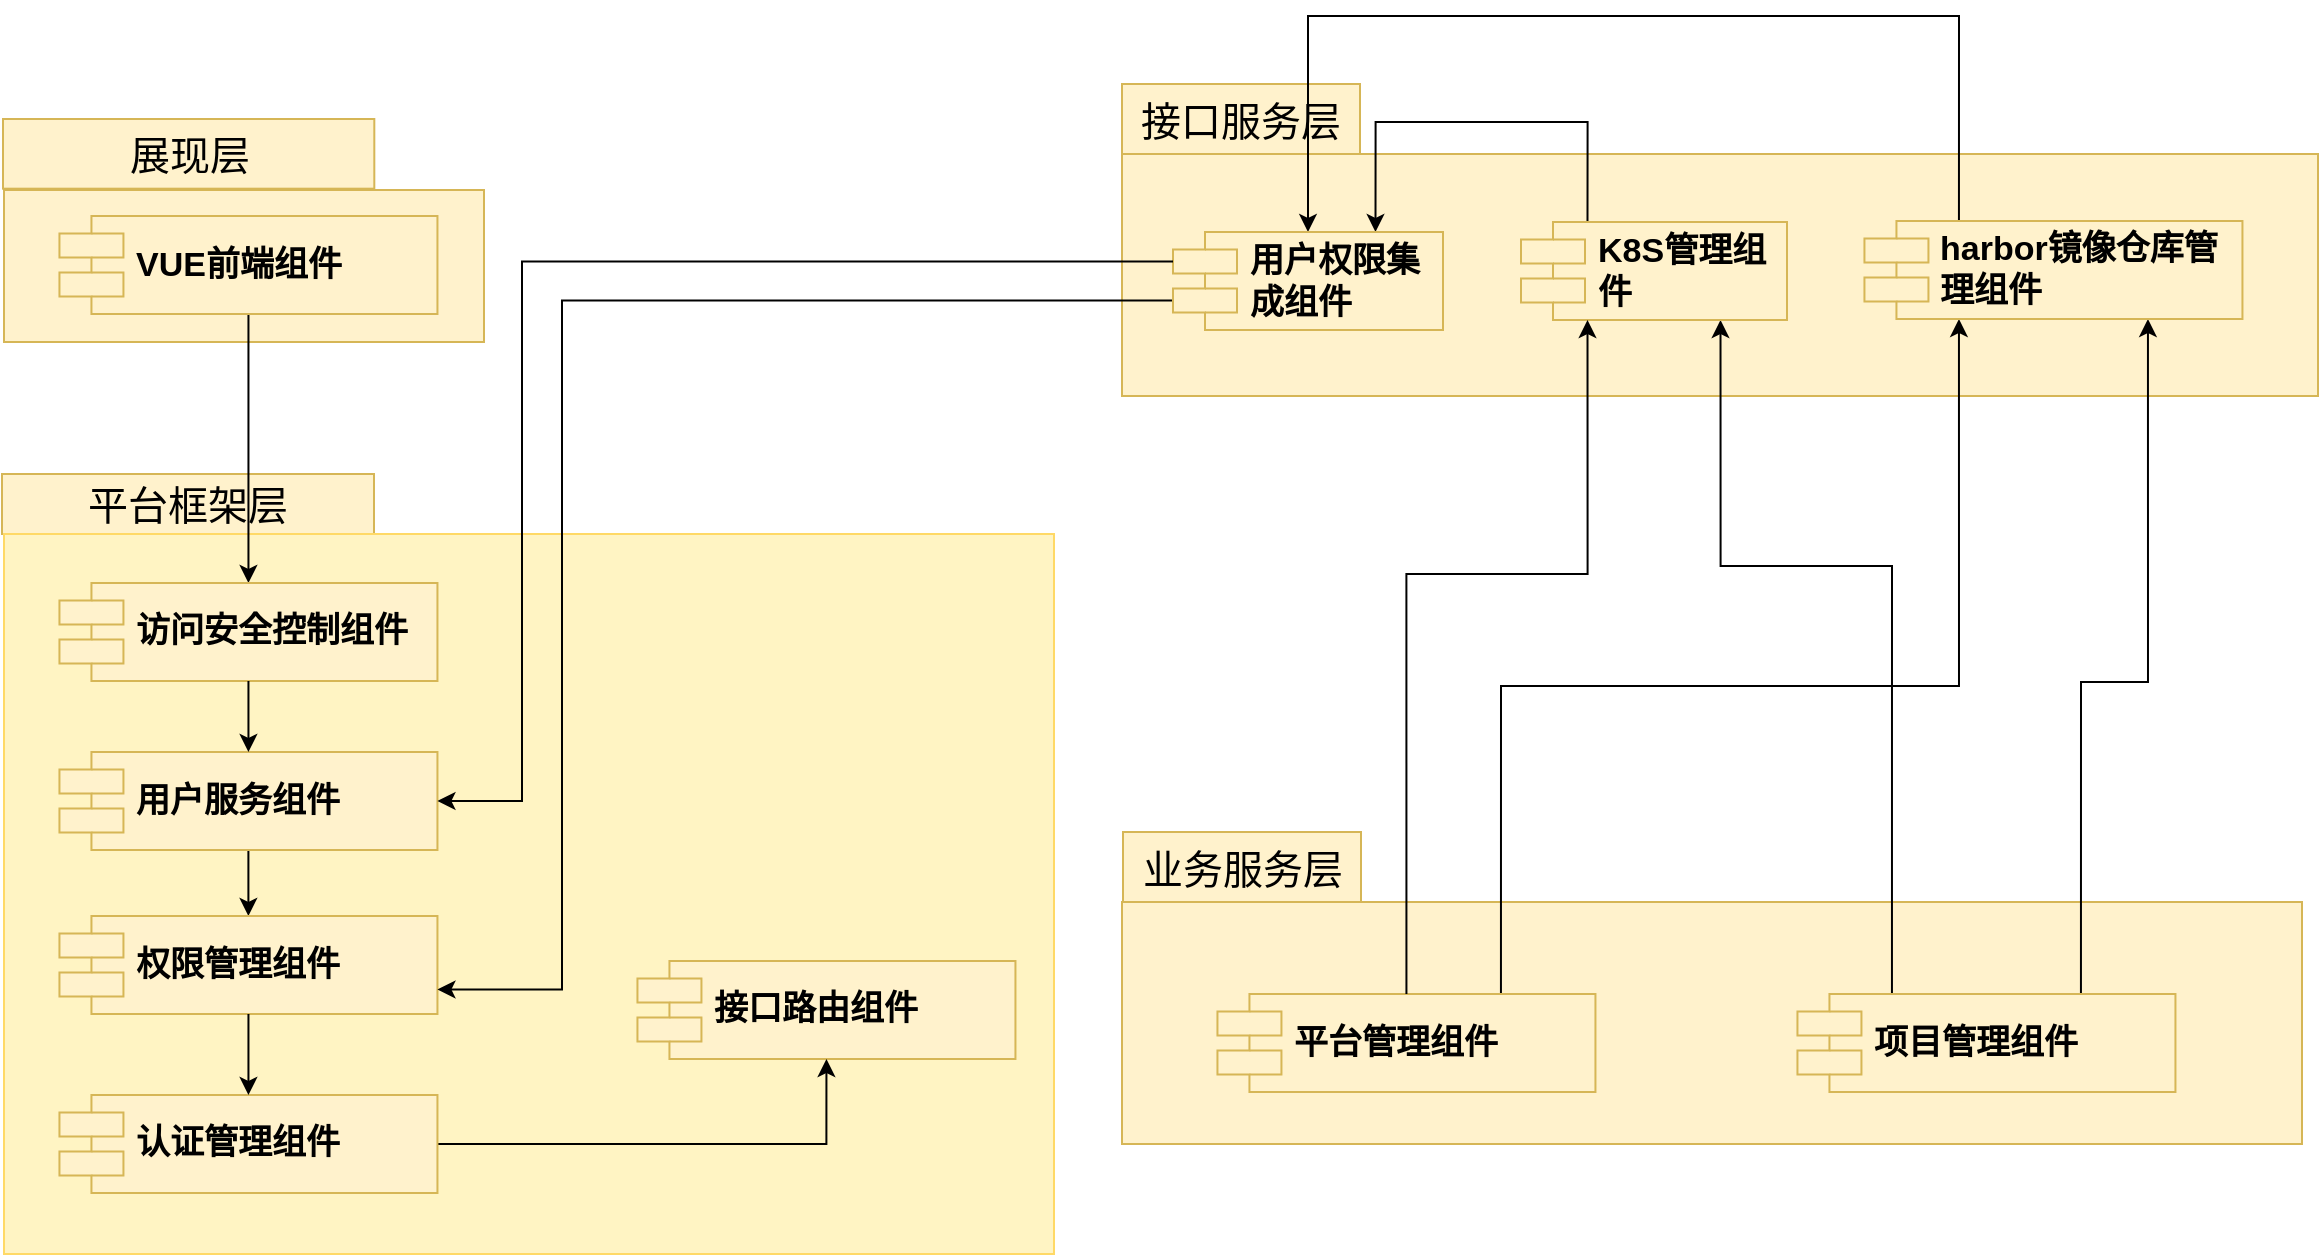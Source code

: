 <mxfile version="10.8.4" type="github"><diagram id="-wTjD4oe3FD228scpWiL" name="Page-1"><mxGraphModel dx="1297" dy="820" grid="0" gridSize="10" guides="1" tooltips="1" connect="1" arrows="1" fold="1" page="0" pageScale="1" pageWidth="827" pageHeight="1169" math="0" shadow="0"><root><mxCell id="0"/><mxCell id="1" parent="0"/><mxCell id="82XkoM7QolRVMnI5QPGI-36" value="平台框架层" style="rounded=0;whiteSpace=wrap;html=1;fontSize=20;fillColor=#fff2cc;strokeColor=#d6b656;" parent="1" vertex="1"><mxGeometry x="120" y="530" width="186" height="30" as="geometry"/></mxCell><mxCell id="82XkoM7QolRVMnI5QPGI-35" value="" style="rounded=0;whiteSpace=wrap;html=1;strokeColor=#FFD966;fillColor=#FFF4C3;" parent="1" vertex="1"><mxGeometry x="121" y="560" width="525" height="360" as="geometry"/></mxCell><mxCell id="82XkoM7QolRVMnI5QPGI-69" value="" style="rounded=0;whiteSpace=wrap;html=1;fillColor=#fff2cc;strokeColor=#d6b656;" parent="1" vertex="1"><mxGeometry x="680" y="370" width="598" height="121" as="geometry"/></mxCell><mxCell id="82XkoM7QolRVMnI5QPGI-32" value="" style="rounded=0;whiteSpace=wrap;html=1;fillColor=#fff2cc;strokeColor=#d6b656;" parent="1" vertex="1"><mxGeometry x="121" y="388" width="240" height="76" as="geometry"/></mxCell><mxCell id="82XkoM7QolRVMnI5QPGI-33" value="展现层" style="rounded=0;whiteSpace=wrap;html=1;fontSize=20;fillColor=#fff2cc;strokeColor=#d6b656;" parent="1" vertex="1"><mxGeometry x="120.5" y="352.5" width="185.654" height="34.834" as="geometry"/></mxCell><mxCell id="yxdvaDCYN4L3Wi_nLkvG-13" style="edgeStyle=orthogonalEdgeStyle;rounded=0;orthogonalLoop=1;jettySize=auto;html=1;exitX=0.5;exitY=1;exitDx=0;exitDy=0;" edge="1" parent="1" source="82XkoM7QolRVMnI5QPGI-34" target="82XkoM7QolRVMnI5QPGI-37"><mxGeometry relative="1" as="geometry"/></mxCell><mxCell id="82XkoM7QolRVMnI5QPGI-34" value="VUE前端组件" style="shape=component;align=left;spacingLeft=36;whiteSpace=wrap;html=1;fontSize=17;fontStyle=1;fillColor=#fff2cc;strokeColor=#d6b656;" parent="1" vertex="1"><mxGeometry x="148.726" y="401" width="189" height="49" as="geometry"/></mxCell><mxCell id="82XkoM7QolRVMnI5QPGI-37" value="访问安全控制组件" style="shape=component;align=left;spacingLeft=36;whiteSpace=wrap;html=1;fontSize=17;fontStyle=1;fillColor=#fff2cc;strokeColor=#d6b656;" parent="1" vertex="1"><mxGeometry x="148.726" y="584.5" width="189" height="49" as="geometry"/></mxCell><mxCell id="82XkoM7QolRVMnI5QPGI-41" value="" style="rounded=0;whiteSpace=wrap;html=1;fillColor=#fff2cc;strokeColor=#d6b656;" parent="1" vertex="1"><mxGeometry x="680" y="744" width="590" height="121" as="geometry"/></mxCell><mxCell id="82XkoM7QolRVMnI5QPGI-42" value="业务服务层" style="rounded=0;whiteSpace=wrap;html=1;fontSize=20;fillColor=#fff2cc;strokeColor=#d6b656;" parent="1" vertex="1"><mxGeometry x="680.5" y="709" width="119" height="35" as="geometry"/></mxCell><mxCell id="yxdvaDCYN4L3Wi_nLkvG-6" style="edgeStyle=orthogonalEdgeStyle;rounded=0;orthogonalLoop=1;jettySize=auto;html=1;exitX=0.75;exitY=0;exitDx=0;exitDy=0;entryX=0.25;entryY=1;entryDx=0;entryDy=0;" edge="1" parent="1" source="82XkoM7QolRVMnI5QPGI-43" target="82XkoM7QolRVMnI5QPGI-73"><mxGeometry relative="1" as="geometry"><Array as="points"><mxPoint x="869" y="636"/><mxPoint x="1099" y="636"/></Array></mxGeometry></mxCell><mxCell id="82XkoM7QolRVMnI5QPGI-43" value="平台管理组件" style="shape=component;align=left;spacingLeft=36;whiteSpace=wrap;html=1;fontSize=17;fontStyle=1;fillColor=#fff2cc;strokeColor=#d6b656;" parent="1" vertex="1"><mxGeometry x="727.726" y="790" width="189" height="49" as="geometry"/></mxCell><mxCell id="yxdvaDCYN4L3Wi_nLkvG-7" style="edgeStyle=orthogonalEdgeStyle;rounded=0;orthogonalLoop=1;jettySize=auto;html=1;exitX=0.25;exitY=0;exitDx=0;exitDy=0;entryX=0.75;entryY=1;entryDx=0;entryDy=0;" edge="1" parent="1" source="82XkoM7QolRVMnI5QPGI-47" target="82XkoM7QolRVMnI5QPGI-71"><mxGeometry relative="1" as="geometry"><Array as="points"><mxPoint x="1065" y="576"/><mxPoint x="979" y="576"/></Array></mxGeometry></mxCell><mxCell id="yxdvaDCYN4L3Wi_nLkvG-9" style="edgeStyle=orthogonalEdgeStyle;rounded=0;orthogonalLoop=1;jettySize=auto;html=1;exitX=0.75;exitY=0;exitDx=0;exitDy=0;entryX=0.75;entryY=1;entryDx=0;entryDy=0;" edge="1" parent="1" source="82XkoM7QolRVMnI5QPGI-47" target="82XkoM7QolRVMnI5QPGI-73"><mxGeometry relative="1" as="geometry"><Array as="points"><mxPoint x="1159" y="634"/><mxPoint x="1193" y="634"/></Array></mxGeometry></mxCell><mxCell id="82XkoM7QolRVMnI5QPGI-47" value="项目管理组件" style="shape=component;align=left;spacingLeft=36;whiteSpace=wrap;html=1;fontSize=17;fontStyle=1;fillColor=#fff2cc;strokeColor=#d6b656;" parent="1" vertex="1"><mxGeometry x="1017.726" y="790" width="189" height="49" as="geometry"/></mxCell><mxCell id="82XkoM7QolRVMnI5QPGI-49" value="接口路由组件" style="shape=component;align=left;spacingLeft=36;whiteSpace=wrap;html=1;fontSize=17;fontStyle=1;fillColor=#fff2cc;strokeColor=#d6b656;" parent="1" vertex="1"><mxGeometry x="437.726" y="773.5" width="189" height="49" as="geometry"/></mxCell><mxCell id="82XkoM7QolRVMnI5QPGI-50" value="" style="edgeStyle=orthogonalEdgeStyle;rounded=0;html=1;jettySize=auto;orthogonalLoop=1;fontSize=20;fillColor=#fff2cc;strokeColor=#000000;" parent="1" source="82XkoM7QolRVMnI5QPGI-51" target="82XkoM7QolRVMnI5QPGI-53" edge="1"><mxGeometry relative="1" as="geometry"><mxPoint x="242.226" y="813" as="targetPoint"/></mxGeometry></mxCell><mxCell id="82XkoM7QolRVMnI5QPGI-51" value="用户服务组件" style="shape=component;align=left;spacingLeft=36;whiteSpace=wrap;html=1;fontSize=17;fontStyle=1;fillColor=#fff2cc;strokeColor=#d6b656;" parent="1" vertex="1"><mxGeometry x="148.726" y="669" width="189" height="49" as="geometry"/></mxCell><mxCell id="82XkoM7QolRVMnI5QPGI-53" value="权限管理组件" style="shape=component;align=left;spacingLeft=36;whiteSpace=wrap;html=1;fontSize=17;fontStyle=1;fillColor=#fff2cc;strokeColor=#d6b656;" parent="1" vertex="1"><mxGeometry x="148.726" y="751" width="189" height="49" as="geometry"/></mxCell><mxCell id="yxdvaDCYN4L3Wi_nLkvG-10" style="edgeStyle=orthogonalEdgeStyle;rounded=0;orthogonalLoop=1;jettySize=auto;html=1;exitX=1;exitY=0.5;exitDx=0;exitDy=0;entryX=0.5;entryY=1;entryDx=0;entryDy=0;" edge="1" parent="1" source="82XkoM7QolRVMnI5QPGI-57" target="82XkoM7QolRVMnI5QPGI-49"><mxGeometry relative="1" as="geometry"/></mxCell><mxCell id="82XkoM7QolRVMnI5QPGI-57" value="认证管理组件" style="shape=component;align=left;spacingLeft=36;whiteSpace=wrap;html=1;fontSize=17;fontStyle=1;fillColor=#fff2cc;strokeColor=#d6b656;" parent="1" vertex="1"><mxGeometry x="148.726" y="840.5" width="189" height="49" as="geometry"/></mxCell><mxCell id="82XkoM7QolRVMnI5QPGI-64" value="" style="edgeStyle=orthogonalEdgeStyle;rounded=0;html=1;jettySize=auto;orthogonalLoop=1;fontSize=20;entryX=0.5;entryY=0;exitX=0.5;exitY=1;fillColor=#fff2cc;strokeColor=#000000;" parent="1" source="82XkoM7QolRVMnI5QPGI-37" target="82XkoM7QolRVMnI5QPGI-51" edge="1"><mxGeometry relative="1" as="geometry"><mxPoint x="242.726" y="668.5" as="sourcePoint"/><mxPoint x="252.726" y="629.5" as="targetPoint"/></mxGeometry></mxCell><mxCell id="82XkoM7QolRVMnI5QPGI-65" value="" style="edgeStyle=orthogonalEdgeStyle;rounded=0;html=1;jettySize=auto;orthogonalLoop=1;fontSize=20;exitX=0.5;exitY=1;fillColor=#fff2cc;strokeColor=#000000;" parent="1" source="82XkoM7QolRVMnI5QPGI-53" target="82XkoM7QolRVMnI5QPGI-57" edge="1"><mxGeometry relative="1" as="geometry"><mxPoint x="252.319" y="743" as="sourcePoint"/><mxPoint x="252.319" y="761" as="targetPoint"/></mxGeometry></mxCell><mxCell id="82XkoM7QolRVMnI5QPGI-70" value="接口服务层" style="rounded=0;whiteSpace=wrap;html=1;fontSize=20;fillColor=#fff2cc;strokeColor=#d6b656;" parent="1" vertex="1"><mxGeometry x="680" y="335" width="119" height="35" as="geometry"/></mxCell><mxCell id="yxdvaDCYN4L3Wi_nLkvG-4" style="edgeStyle=orthogonalEdgeStyle;rounded=0;orthogonalLoop=1;jettySize=auto;html=1;exitX=0.25;exitY=0;exitDx=0;exitDy=0;entryX=0.75;entryY=0;entryDx=0;entryDy=0;" edge="1" parent="1" source="82XkoM7QolRVMnI5QPGI-71" target="82XkoM7QolRVMnI5QPGI-74"><mxGeometry relative="1" as="geometry"><Array as="points"><mxPoint x="913" y="354"/><mxPoint x="806" y="354"/></Array></mxGeometry></mxCell><mxCell id="82XkoM7QolRVMnI5QPGI-71" value="K8S管理组件" style="shape=component;align=left;spacingLeft=36;whiteSpace=wrap;html=1;fontSize=17;fontStyle=1;fillColor=#fff2cc;strokeColor=#d6b656;" parent="1" vertex="1"><mxGeometry x="879.5" y="404" width="133" height="49" as="geometry"/></mxCell><mxCell id="yxdvaDCYN4L3Wi_nLkvG-5" style="edgeStyle=orthogonalEdgeStyle;rounded=0;orthogonalLoop=1;jettySize=auto;html=1;exitX=0.25;exitY=0;exitDx=0;exitDy=0;entryX=0.5;entryY=0;entryDx=0;entryDy=0;" edge="1" parent="1" source="82XkoM7QolRVMnI5QPGI-73" target="82XkoM7QolRVMnI5QPGI-74"><mxGeometry relative="1" as="geometry"><Array as="points"><mxPoint x="1099" y="301"/><mxPoint x="773" y="301"/></Array></mxGeometry></mxCell><mxCell id="82XkoM7QolRVMnI5QPGI-73" value="harbor镜像仓库管理组件" style="shape=component;align=left;spacingLeft=36;whiteSpace=wrap;html=1;fontSize=17;fontStyle=1;fillColor=#fff2cc;strokeColor=#d6b656;" parent="1" vertex="1"><mxGeometry x="1051.226" y="403.5" width="189" height="49" as="geometry"/></mxCell><mxCell id="82XkoM7QolRVMnI5QPGI-84" style="edgeStyle=orthogonalEdgeStyle;rounded=0;orthogonalLoop=1;jettySize=auto;html=1;exitX=0;exitY=0.7;exitDx=0;exitDy=0;entryX=1;entryY=0.75;entryDx=0;entryDy=0;" parent="1" source="82XkoM7QolRVMnI5QPGI-74" target="82XkoM7QolRVMnI5QPGI-53" edge="1"><mxGeometry relative="1" as="geometry"><Array as="points"><mxPoint x="400" y="443"/><mxPoint x="400" y="788"/></Array></mxGeometry></mxCell><mxCell id="82XkoM7QolRVMnI5QPGI-74" value="用户权限集成组件" style="shape=component;align=left;spacingLeft=36;whiteSpace=wrap;html=1;fontSize=17;fontStyle=1;fillColor=#fff2cc;strokeColor=#d6b656;" parent="1" vertex="1"><mxGeometry x="705.5" y="409" width="135" height="49" as="geometry"/></mxCell><mxCell id="82XkoM7QolRVMnI5QPGI-82" style="edgeStyle=orthogonalEdgeStyle;rounded=0;orthogonalLoop=1;jettySize=auto;html=1;exitX=0;exitY=0.3;exitDx=0;exitDy=0;entryX=1;entryY=0.5;entryDx=0;entryDy=0;" parent="1" source="82XkoM7QolRVMnI5QPGI-74" target="82XkoM7QolRVMnI5QPGI-51" edge="1"><mxGeometry relative="1" as="geometry"><Array as="points"><mxPoint x="380" y="424"/><mxPoint x="380" y="694"/></Array></mxGeometry></mxCell><mxCell id="yxdvaDCYN4L3Wi_nLkvG-2" style="edgeStyle=orthogonalEdgeStyle;rounded=0;orthogonalLoop=1;jettySize=auto;html=1;exitX=0.5;exitY=0;exitDx=0;exitDy=0;entryX=0.25;entryY=1;entryDx=0;entryDy=0;" edge="1" parent="1" source="82XkoM7QolRVMnI5QPGI-43" target="82XkoM7QolRVMnI5QPGI-71"><mxGeometry relative="1" as="geometry"><Array as="points"><mxPoint x="822" y="580"/><mxPoint x="913" y="580"/></Array></mxGeometry></mxCell></root></mxGraphModel></diagram></mxfile>